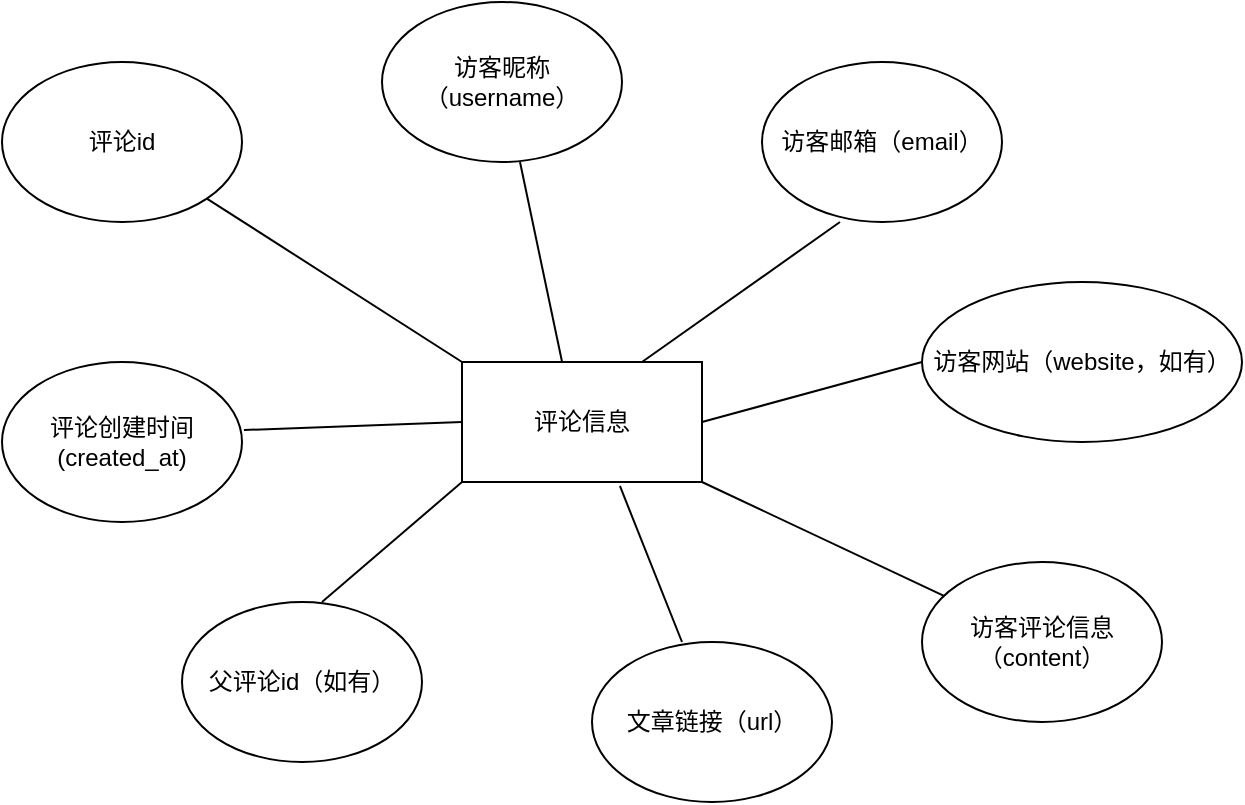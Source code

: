 <mxfile version="21.1.7" type="github">
  <diagram name="Page-1" id="aB_r5PY3af-Wt2mRhB-6">
    <mxGraphModel dx="837" dy="394" grid="1" gridSize="10" guides="1" tooltips="1" connect="1" arrows="1" fold="1" page="1" pageScale="1" pageWidth="850" pageHeight="1100" math="0" shadow="0">
      <root>
        <mxCell id="0" />
        <mxCell id="1" parent="0" />
        <mxCell id="oU_2HzLyE97Z_0676YHU-1" value="评论信息" style="rounded=0;whiteSpace=wrap;html=1;" vertex="1" parent="1">
          <mxGeometry x="360" y="380" width="120" height="60" as="geometry" />
        </mxCell>
        <mxCell id="oU_2HzLyE97Z_0676YHU-2" value="评论id" style="ellipse;whiteSpace=wrap;html=1;" vertex="1" parent="1">
          <mxGeometry x="130" y="230" width="120" height="80" as="geometry" />
        </mxCell>
        <mxCell id="oU_2HzLyE97Z_0676YHU-3" value="访客昵称（username）" style="ellipse;whiteSpace=wrap;html=1;" vertex="1" parent="1">
          <mxGeometry x="320" y="200" width="120" height="80" as="geometry" />
        </mxCell>
        <mxCell id="oU_2HzLyE97Z_0676YHU-4" value="访客邮箱（email）" style="ellipse;whiteSpace=wrap;html=1;" vertex="1" parent="1">
          <mxGeometry x="510" y="230" width="120" height="80" as="geometry" />
        </mxCell>
        <mxCell id="oU_2HzLyE97Z_0676YHU-5" value="访客网站（website，如有）" style="ellipse;whiteSpace=wrap;html=1;" vertex="1" parent="1">
          <mxGeometry x="590" y="340" width="160" height="80" as="geometry" />
        </mxCell>
        <mxCell id="oU_2HzLyE97Z_0676YHU-6" value="访客评论信息（content）" style="ellipse;whiteSpace=wrap;html=1;" vertex="1" parent="1">
          <mxGeometry x="590" y="480" width="120" height="80" as="geometry" />
        </mxCell>
        <mxCell id="oU_2HzLyE97Z_0676YHU-7" value="文章链接（url）" style="ellipse;whiteSpace=wrap;html=1;" vertex="1" parent="1">
          <mxGeometry x="425" y="520" width="120" height="80" as="geometry" />
        </mxCell>
        <mxCell id="oU_2HzLyE97Z_0676YHU-8" value="评论创建时间(created_at)" style="ellipse;whiteSpace=wrap;html=1;" vertex="1" parent="1">
          <mxGeometry x="130" y="380" width="120" height="80" as="geometry" />
        </mxCell>
        <mxCell id="oU_2HzLyE97Z_0676YHU-9" value="父评论id（如有）" style="ellipse;whiteSpace=wrap;html=1;" vertex="1" parent="1">
          <mxGeometry x="220" y="500" width="120" height="80" as="geometry" />
        </mxCell>
        <mxCell id="oU_2HzLyE97Z_0676YHU-10" style="edgeStyle=orthogonalEdgeStyle;rounded=0;orthogonalLoop=1;jettySize=auto;html=1;exitX=0.5;exitY=1;exitDx=0;exitDy=0;" edge="1" parent="1" source="oU_2HzLyE97Z_0676YHU-5" target="oU_2HzLyE97Z_0676YHU-5">
          <mxGeometry relative="1" as="geometry" />
        </mxCell>
        <mxCell id="oU_2HzLyE97Z_0676YHU-11" value="" style="endArrow=none;html=1;rounded=0;exitX=0;exitY=0;exitDx=0;exitDy=0;entryX=1;entryY=1;entryDx=0;entryDy=0;" edge="1" parent="1" source="oU_2HzLyE97Z_0676YHU-1" target="oU_2HzLyE97Z_0676YHU-2">
          <mxGeometry width="50" height="50" relative="1" as="geometry">
            <mxPoint x="260" y="350" as="sourcePoint" />
            <mxPoint x="310" y="300" as="targetPoint" />
          </mxGeometry>
        </mxCell>
        <mxCell id="oU_2HzLyE97Z_0676YHU-12" value="" style="endArrow=none;html=1;rounded=0;entryX=0.575;entryY=1;entryDx=0;entryDy=0;entryPerimeter=0;exitX=0.417;exitY=0;exitDx=0;exitDy=0;exitPerimeter=0;" edge="1" parent="1" source="oU_2HzLyE97Z_0676YHU-1" target="oU_2HzLyE97Z_0676YHU-3">
          <mxGeometry width="50" height="50" relative="1" as="geometry">
            <mxPoint x="440" y="360" as="sourcePoint" />
            <mxPoint x="490" y="310" as="targetPoint" />
          </mxGeometry>
        </mxCell>
        <mxCell id="oU_2HzLyE97Z_0676YHU-13" value="" style="endArrow=none;html=1;rounded=0;entryX=0.325;entryY=1;entryDx=0;entryDy=0;entryPerimeter=0;" edge="1" parent="1" target="oU_2HzLyE97Z_0676YHU-4">
          <mxGeometry width="50" height="50" relative="1" as="geometry">
            <mxPoint x="450" y="380" as="sourcePoint" />
            <mxPoint x="500" y="330" as="targetPoint" />
          </mxGeometry>
        </mxCell>
        <mxCell id="oU_2HzLyE97Z_0676YHU-14" value="" style="endArrow=none;html=1;rounded=0;entryX=0;entryY=0.5;entryDx=0;entryDy=0;" edge="1" parent="1" target="oU_2HzLyE97Z_0676YHU-5">
          <mxGeometry width="50" height="50" relative="1" as="geometry">
            <mxPoint x="480" y="410" as="sourcePoint" />
            <mxPoint x="530" y="360" as="targetPoint" />
          </mxGeometry>
        </mxCell>
        <mxCell id="oU_2HzLyE97Z_0676YHU-15" value="" style="endArrow=none;html=1;rounded=0;entryX=0;entryY=1;entryDx=0;entryDy=0;" edge="1" parent="1" target="oU_2HzLyE97Z_0676YHU-1">
          <mxGeometry width="50" height="50" relative="1" as="geometry">
            <mxPoint x="290" y="500" as="sourcePoint" />
            <mxPoint x="340" y="450" as="targetPoint" />
          </mxGeometry>
        </mxCell>
        <mxCell id="oU_2HzLyE97Z_0676YHU-16" value="" style="endArrow=none;html=1;rounded=0;entryX=0.658;entryY=1.033;entryDx=0;entryDy=0;entryPerimeter=0;" edge="1" parent="1" target="oU_2HzLyE97Z_0676YHU-1">
          <mxGeometry width="50" height="50" relative="1" as="geometry">
            <mxPoint x="470" y="520" as="sourcePoint" />
            <mxPoint x="520" y="470" as="targetPoint" />
          </mxGeometry>
        </mxCell>
        <mxCell id="oU_2HzLyE97Z_0676YHU-17" value="" style="endArrow=none;html=1;rounded=0;exitX=1.008;exitY=0.425;exitDx=0;exitDy=0;exitPerimeter=0;entryX=0;entryY=0.5;entryDx=0;entryDy=0;" edge="1" parent="1" source="oU_2HzLyE97Z_0676YHU-8" target="oU_2HzLyE97Z_0676YHU-1">
          <mxGeometry width="50" height="50" relative="1" as="geometry">
            <mxPoint x="260" y="430" as="sourcePoint" />
            <mxPoint x="310" y="380" as="targetPoint" />
          </mxGeometry>
        </mxCell>
        <mxCell id="oU_2HzLyE97Z_0676YHU-18" value="" style="endArrow=none;html=1;rounded=0;entryX=1;entryY=1;entryDx=0;entryDy=0;" edge="1" parent="1" source="oU_2HzLyE97Z_0676YHU-6" target="oU_2HzLyE97Z_0676YHU-1">
          <mxGeometry width="50" height="50" relative="1" as="geometry">
            <mxPoint x="520" y="490" as="sourcePoint" />
            <mxPoint x="570" y="440" as="targetPoint" />
          </mxGeometry>
        </mxCell>
      </root>
    </mxGraphModel>
  </diagram>
</mxfile>
